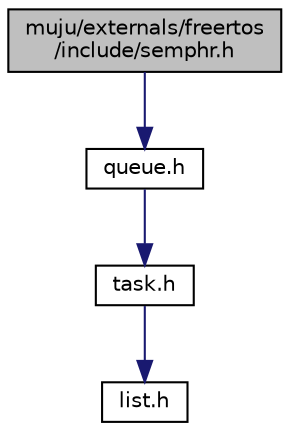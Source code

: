 digraph "muju/externals/freertos/include/semphr.h"
{
  edge [fontname="Helvetica",fontsize="10",labelfontname="Helvetica",labelfontsize="10"];
  node [fontname="Helvetica",fontsize="10",shape=record];
  Node0 [label="muju/externals/freertos\l/include/semphr.h",height=0.2,width=0.4,color="black", fillcolor="grey75", style="filled", fontcolor="black"];
  Node0 -> Node1 [color="midnightblue",fontsize="10",style="solid",fontname="Helvetica"];
  Node1 [label="queue.h",height=0.2,width=0.4,color="black", fillcolor="white", style="filled",URL="$externals_2freertos_2include_2queue_8h.html"];
  Node1 -> Node2 [color="midnightblue",fontsize="10",style="solid",fontname="Helvetica"];
  Node2 [label="task.h",height=0.2,width=0.4,color="black", fillcolor="white", style="filled",URL="$externals_2freertos_2include_2task_8h.html"];
  Node2 -> Node3 [color="midnightblue",fontsize="10",style="solid",fontname="Helvetica"];
  Node3 [label="list.h",height=0.2,width=0.4,color="black", fillcolor="white", style="filled",URL="$externals_2freertos_2include_2list_8h.html"];
}
